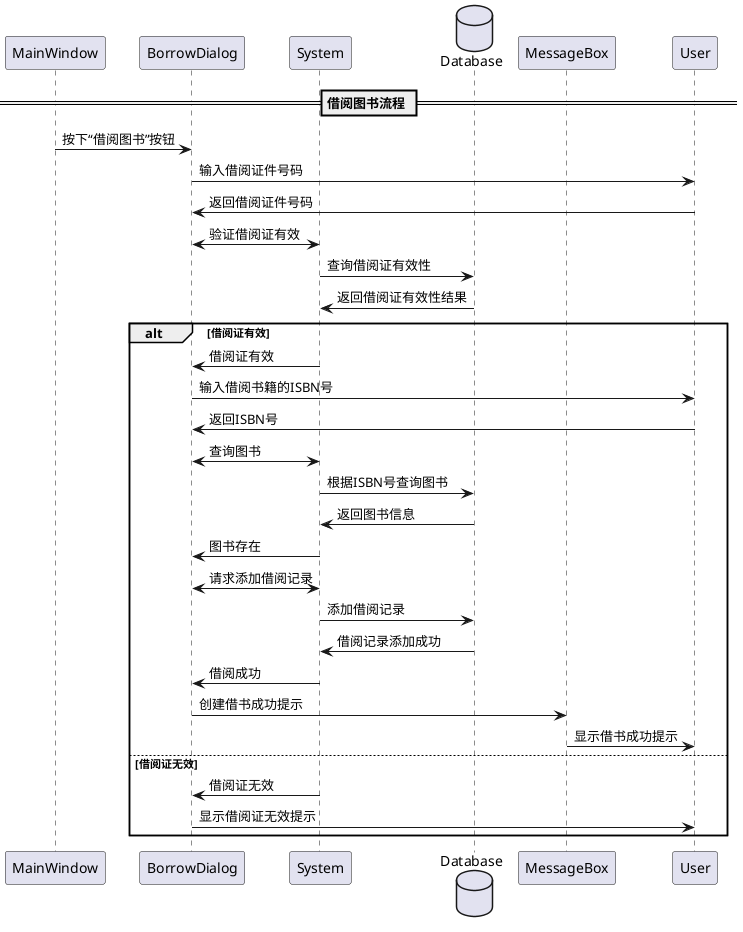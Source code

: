 @startuml
participant MainWindow as MW
participant BorrowDialog as BD
participant System as S
database Database as DB
participant MessageBox as MB
participant User

== 借阅图书流程 ==

MW -> BD: 按下“借阅图书”按钮
BD -> User: 输入借阅证件号码
User -> BD: 返回借阅证件号码
BD <-> S: 验证借阅证有效
S -> DB: 查询借阅证有效性
DB -> S: 返回借阅证有效性结果
alt 借阅证有效
    S -> BD: 借阅证有效
    BD -> User: 输入借阅书籍的ISBN号
    User -> BD: 返回ISBN号
    BD <-> S: 查询图书
    S -> DB: 根据ISBN号查询图书
    DB -> S: 返回图书信息
    S -> BD: 图书存在
    BD <-> S: 请求添加借阅记录
    S -> DB: 添加借阅记录
    DB -> S: 借阅记录添加成功
    S -> BD: 借阅成功
    BD -> MB: 创建借书成功提示
    MB -> User: 显示借书成功提示
else 借阅证无效
    S -> BD: 借阅证无效
    BD -> User: 显示借阅证无效提示
end
@enduml